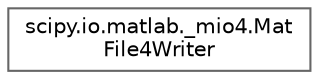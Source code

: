 digraph "Graphical Class Hierarchy"
{
 // LATEX_PDF_SIZE
  bgcolor="transparent";
  edge [fontname=Helvetica,fontsize=10,labelfontname=Helvetica,labelfontsize=10];
  node [fontname=Helvetica,fontsize=10,shape=box,height=0.2,width=0.4];
  rankdir="LR";
  Node0 [id="Node000000",label="scipy.io.matlab._mio4.Mat\lFile4Writer",height=0.2,width=0.4,color="grey40", fillcolor="white", style="filled",URL="$d3/d07/classscipy_1_1io_1_1matlab_1_1__mio4_1_1MatFile4Writer.html",tooltip=" "];
}
